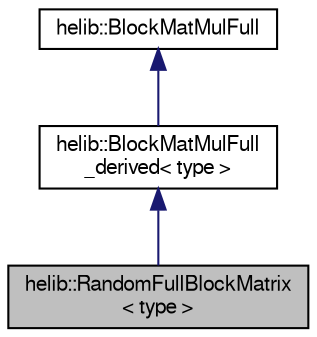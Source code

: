 digraph "helib::RandomFullBlockMatrix&lt; type &gt;"
{
  edge [fontname="FreeSans",fontsize="10",labelfontname="FreeSans",labelfontsize="10"];
  node [fontname="FreeSans",fontsize="10",shape=record];
  Node0 [label="helib::RandomFullBlockMatrix\l\< type \>",height=0.2,width=0.4,color="black", fillcolor="grey75", style="filled", fontcolor="black"];
  Node1 -> Node0 [dir="back",color="midnightblue",fontsize="10",style="solid"];
  Node1 [label="helib::BlockMatMulFull\l_derived\< type \>",height=0.2,width=0.4,color="black", fillcolor="white", style="filled",URL="$classhelib_1_1_block_mat_mul_full__derived.html"];
  Node2 -> Node1 [dir="back",color="midnightblue",fontsize="10",style="solid"];
  Node2 [label="helib::BlockMatMulFull",height=0.2,width=0.4,color="black", fillcolor="white", style="filled",URL="$classhelib_1_1_block_mat_mul_full.html"];
}
